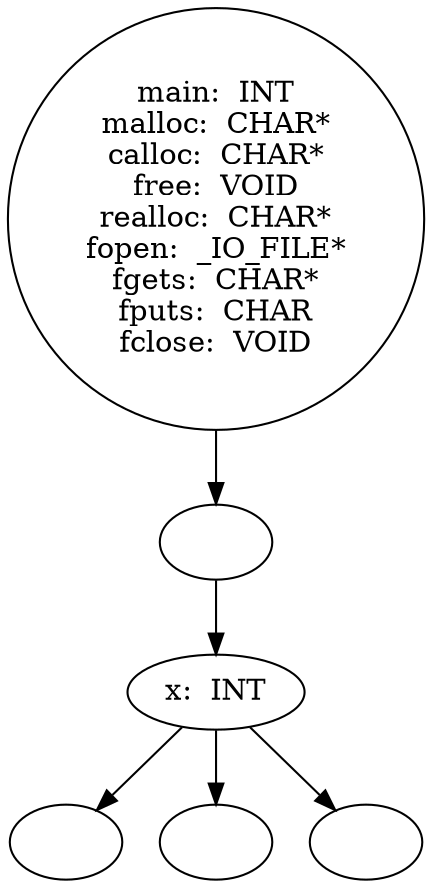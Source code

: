 digraph AST {
  "135951641577744" [label="main:  INT
malloc:  CHAR*
calloc:  CHAR*
free:  VOID
realloc:  CHAR*
fopen:  _IO_FILE*
fgets:  CHAR*
fputs:  CHAR
fclose:  VOID"];
  "135951641577744" -> "135951641578080";
  "135951641578080" [label=""];
  "135951641578080" -> "135951641581200";
  "135951641581200" [label="x:  INT"];
  "135951641581200" -> "135951641590464";
  "135951641581200" -> "135951641583072";
  "135951641581200" -> "135951641590224";
  "135951641590464" [label=""];
  "135951641583072" [label=""];
  "135951641590224" [label=""];
}
